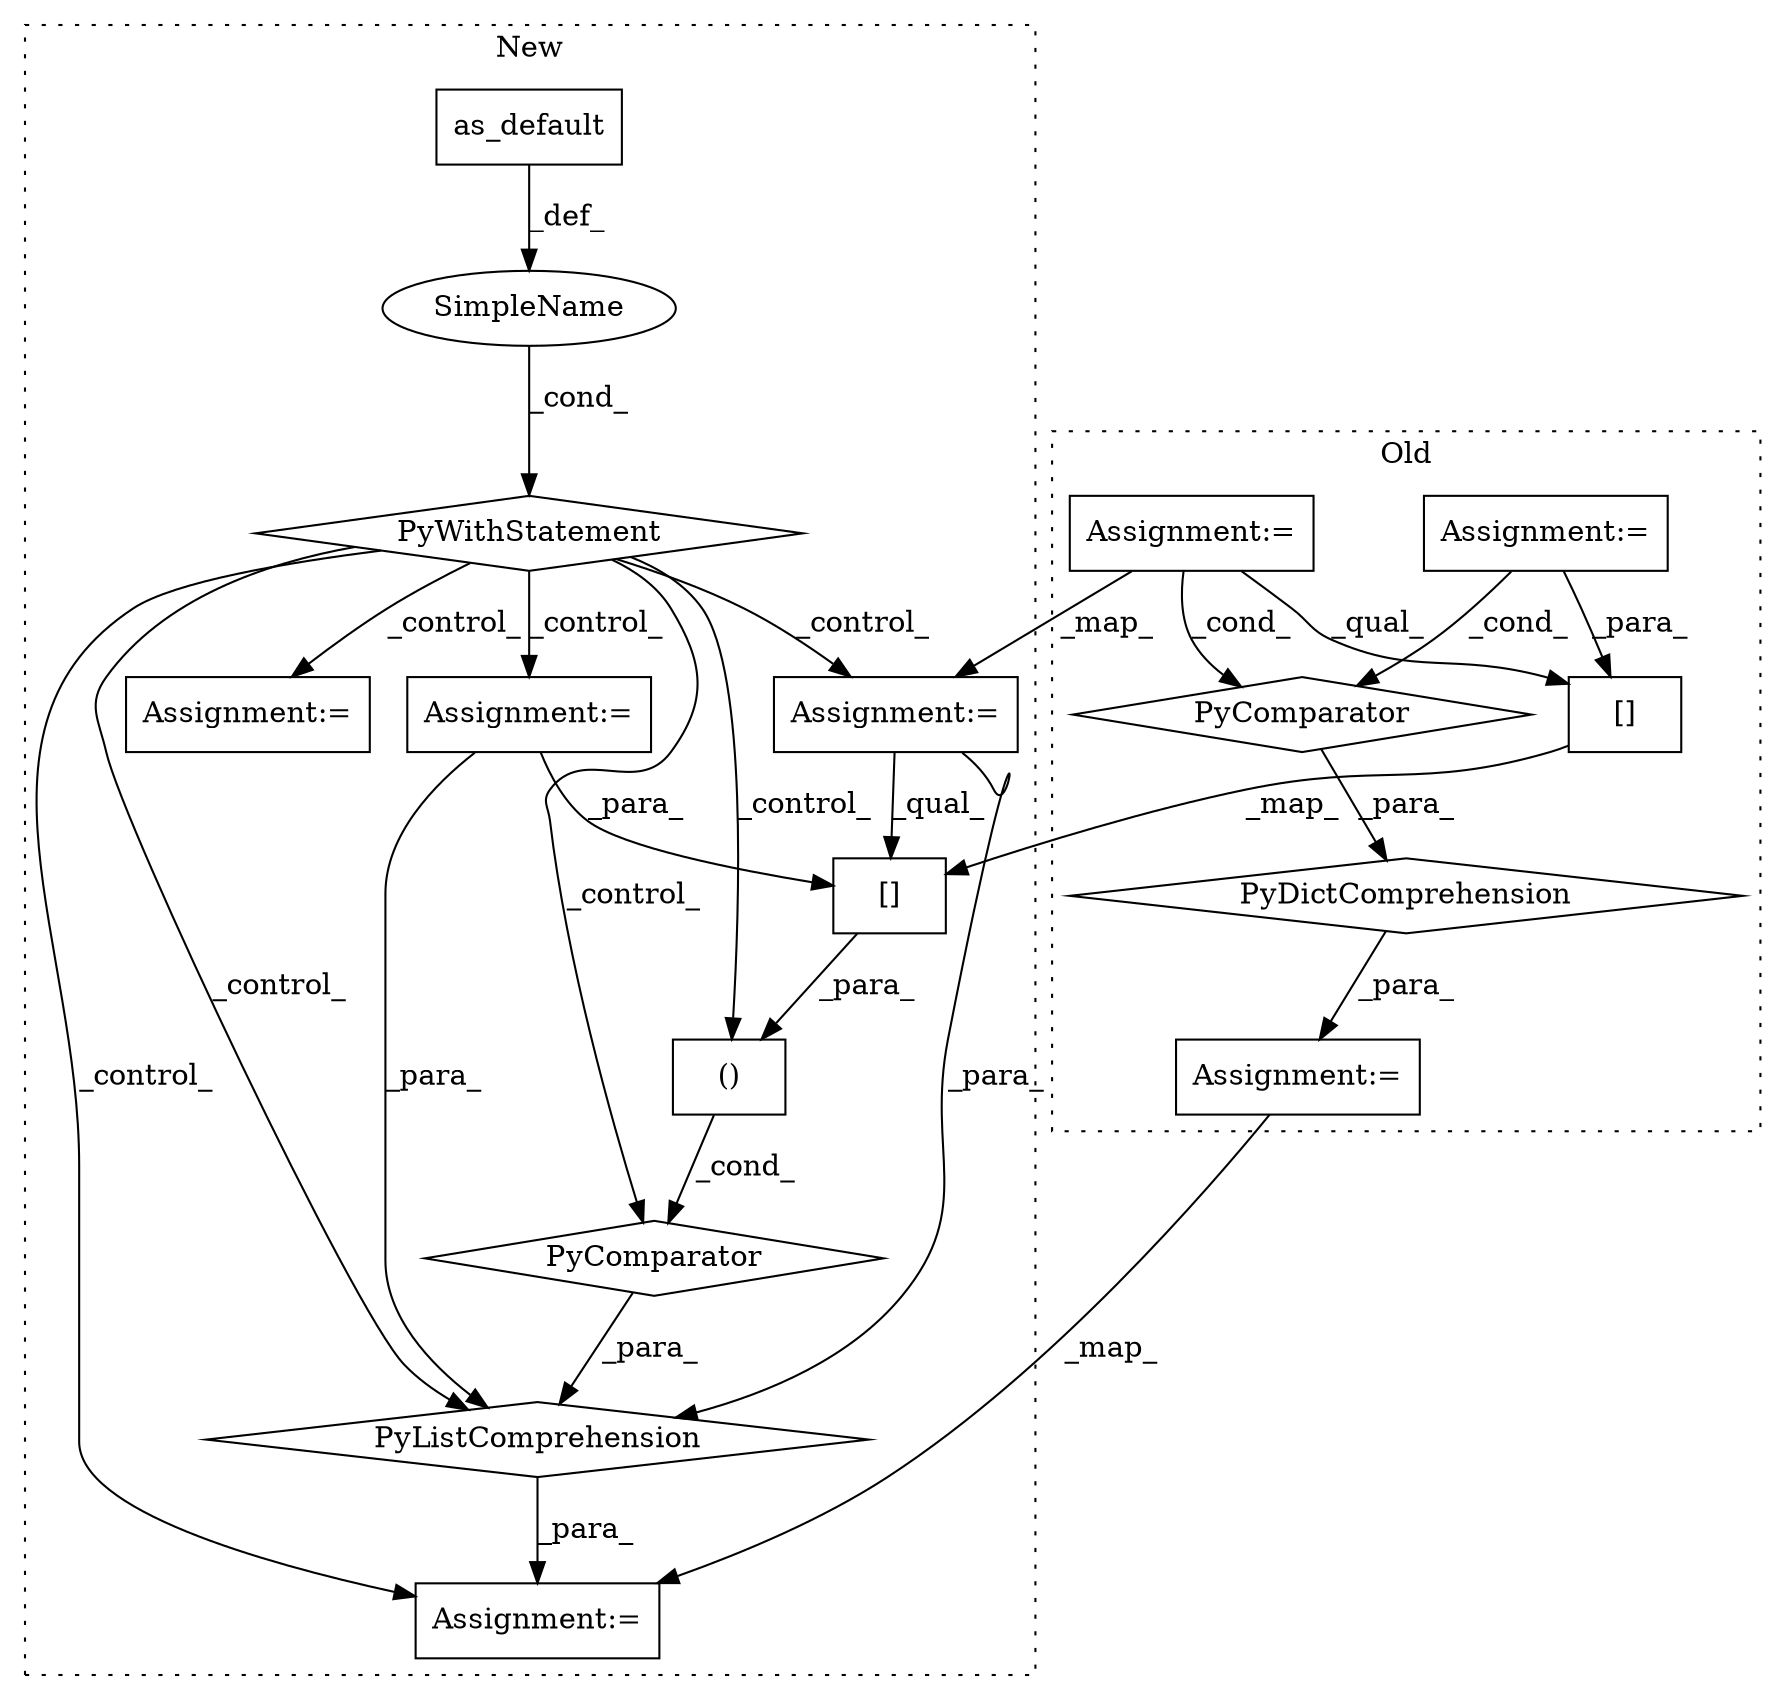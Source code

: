 digraph G {
subgraph cluster0 {
1 [label="PyDictComprehension" a="110" s="9540" l="152" shape="diamond"];
6 [label="Assignment:=" a="7" s="9482" l="1" shape="box"];
8 [label="[]" a="2" s="9540,9552" l="8,1" shape="box"];
9 [label="Assignment:=" a="7" s="9634" l="50" shape="box"];
11 [label="PyComparator" a="113" s="9634" l="50" shape="diamond"];
16 [label="Assignment:=" a="7" s="9528" l="12" shape="box"];
label = "Old";
style="dotted";
}
subgraph cluster1 {
2 [label="PyWithStatement" a="104" s="10029,10080" l="10,2" shape="diamond"];
3 [label="as_default" a="32" s="10068" l="12" shape="box"];
4 [label="SimpleName" a="42" s="" l="" shape="ellipse"];
5 [label="Assignment:=" a="7" s="10114" l="1" shape="box"];
7 [label="[]" a="2" s="10183,10195" l="8,1" shape="box"];
10 [label="Assignment:=" a="7" s="10094" l="5" shape="box"];
12 [label="PyComparator" a="113" s="10294" l="50" shape="diamond"];
13 [label="()" a="106" s="10183" l="31" shape="box"];
14 [label="Assignment:=" a="7" s="10294" l="50" shape="box"];
15 [label="PyListComprehension" a="109" s="10183" l="176" shape="diamond"];
17 [label="Assignment:=" a="7" s="10162" l="21" shape="box"];
label = "New";
style="dotted";
}
1 -> 16 [label="_para_"];
2 -> 5 [label="_control_"];
2 -> 15 [label="_control_"];
2 -> 10 [label="_control_"];
2 -> 12 [label="_control_"];
2 -> 14 [label="_control_"];
2 -> 17 [label="_control_"];
2 -> 13 [label="_control_"];
3 -> 4 [label="_def_"];
4 -> 2 [label="_cond_"];
5 -> 15 [label="_para_"];
5 -> 7 [label="_qual_"];
6 -> 11 [label="_cond_"];
6 -> 8 [label="_qual_"];
6 -> 5 [label="_map_"];
7 -> 13 [label="_para_"];
8 -> 7 [label="_map_"];
9 -> 11 [label="_cond_"];
9 -> 8 [label="_para_"];
11 -> 1 [label="_para_"];
12 -> 15 [label="_para_"];
13 -> 12 [label="_cond_"];
14 -> 7 [label="_para_"];
14 -> 15 [label="_para_"];
15 -> 17 [label="_para_"];
16 -> 17 [label="_map_"];
}